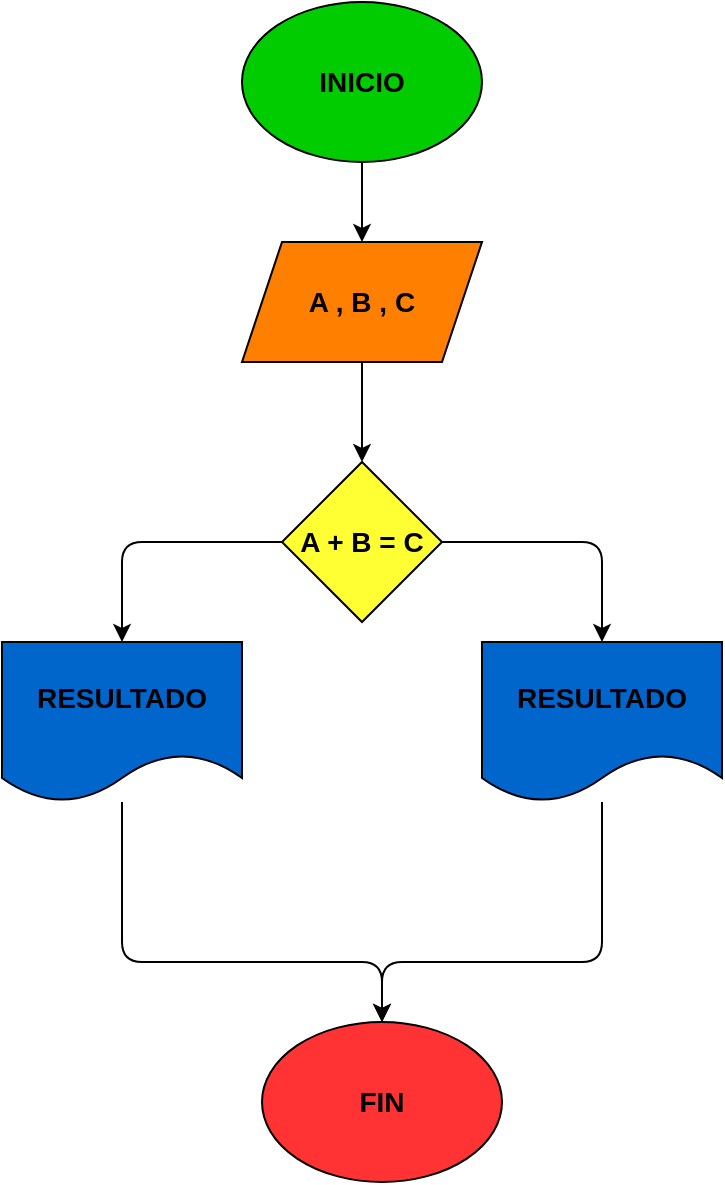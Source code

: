 <mxfile>
    <diagram id="16JXQZgFPw6JCJlrxCSK" name="Página-1">
        <mxGraphModel dx="682" dy="411" grid="1" gridSize="10" guides="1" tooltips="1" connect="1" arrows="1" fold="1" page="1" pageScale="1" pageWidth="827" pageHeight="1169" math="0" shadow="0">
            <root>
                <mxCell id="0"/>
                <mxCell id="1" parent="0"/>
                <mxCell id="4" value="" style="edgeStyle=none;html=1;fontSize=14;fontColor=#000000;" edge="1" parent="1" source="2" target="3">
                    <mxGeometry relative="1" as="geometry"/>
                </mxCell>
                <mxCell id="2" value="&lt;font color=&quot;#000000&quot; style=&quot;font-size: 14px;&quot;&gt;&lt;b&gt;INICIO&lt;/b&gt;&lt;/font&gt;" style="ellipse;whiteSpace=wrap;html=1;fillColor=#00CC00;" vertex="1" parent="1">
                    <mxGeometry x="280" y="40" width="120" height="80" as="geometry"/>
                </mxCell>
                <mxCell id="6" value="" style="edgeStyle=none;html=1;fontSize=14;fontColor=#000000;" edge="1" parent="1" source="3" target="5">
                    <mxGeometry relative="1" as="geometry"/>
                </mxCell>
                <mxCell id="3" value="&lt;b&gt;A , B , C&lt;/b&gt;" style="shape=parallelogram;perimeter=parallelogramPerimeter;whiteSpace=wrap;html=1;fixedSize=1;fontSize=14;fontColor=#000000;fillColor=#FF8000;" vertex="1" parent="1">
                    <mxGeometry x="280" y="160" width="120" height="60" as="geometry"/>
                </mxCell>
                <mxCell id="9" style="edgeStyle=none;html=1;entryX=0.5;entryY=0;entryDx=0;entryDy=0;fontSize=14;fontColor=#000000;" edge="1" parent="1" source="5" target="8">
                    <mxGeometry relative="1" as="geometry">
                        <Array as="points">
                            <mxPoint x="460" y="310"/>
                        </Array>
                    </mxGeometry>
                </mxCell>
                <mxCell id="10" style="edgeStyle=none;html=1;entryX=0.5;entryY=0;entryDx=0;entryDy=0;fontSize=14;fontColor=#000000;" edge="1" parent="1" source="5" target="7">
                    <mxGeometry relative="1" as="geometry">
                        <Array as="points">
                            <mxPoint x="220" y="310"/>
                        </Array>
                    </mxGeometry>
                </mxCell>
                <mxCell id="5" value="&lt;b&gt;A + B = C&lt;/b&gt;" style="rhombus;whiteSpace=wrap;html=1;fontSize=14;fontColor=#000000;fillColor=#FFFF33;" vertex="1" parent="1">
                    <mxGeometry x="300" y="270" width="80" height="80" as="geometry"/>
                </mxCell>
                <mxCell id="12" style="edgeStyle=none;html=1;entryX=0.5;entryY=0;entryDx=0;entryDy=0;fontSize=14;fontColor=#000000;" edge="1" parent="1" source="7" target="11">
                    <mxGeometry relative="1" as="geometry">
                        <Array as="points">
                            <mxPoint x="220" y="520"/>
                            <mxPoint x="350" y="520"/>
                        </Array>
                    </mxGeometry>
                </mxCell>
                <mxCell id="7" value="&lt;b&gt;RESULTADO&lt;/b&gt;" style="shape=document;whiteSpace=wrap;html=1;boundedLbl=1;fontSize=14;fontColor=#000000;fillColor=#0066CC;" vertex="1" parent="1">
                    <mxGeometry x="160" y="360" width="120" height="80" as="geometry"/>
                </mxCell>
                <mxCell id="13" style="edgeStyle=none;html=1;fontSize=14;fontColor=#000000;" edge="1" parent="1" source="8">
                    <mxGeometry relative="1" as="geometry">
                        <mxPoint x="350" y="550" as="targetPoint"/>
                        <Array as="points">
                            <mxPoint x="460" y="520"/>
                            <mxPoint x="350" y="520"/>
                        </Array>
                    </mxGeometry>
                </mxCell>
                <mxCell id="8" value="&lt;b&gt;RESULTADO&lt;/b&gt;" style="shape=document;whiteSpace=wrap;html=1;boundedLbl=1;fontSize=14;fontColor=#000000;fillColor=#0066CC;" vertex="1" parent="1">
                    <mxGeometry x="400" y="360" width="120" height="80" as="geometry"/>
                </mxCell>
                <mxCell id="11" value="&lt;b&gt;FIN&lt;/b&gt;" style="ellipse;whiteSpace=wrap;html=1;fontSize=14;fontColor=#000000;fillColor=#FF3333;" vertex="1" parent="1">
                    <mxGeometry x="290" y="550" width="120" height="80" as="geometry"/>
                </mxCell>
            </root>
        </mxGraphModel>
    </diagram>
</mxfile>